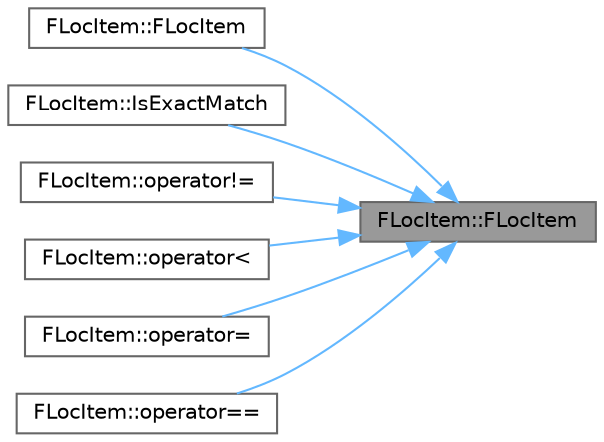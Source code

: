 digraph "FLocItem::FLocItem"
{
 // INTERACTIVE_SVG=YES
 // LATEX_PDF_SIZE
  bgcolor="transparent";
  edge [fontname=Helvetica,fontsize=10,labelfontname=Helvetica,labelfontsize=10];
  node [fontname=Helvetica,fontsize=10,shape=box,height=0.2,width=0.4];
  rankdir="RL";
  Node1 [id="Node000001",label="FLocItem::FLocItem",height=0.2,width=0.4,color="gray40", fillcolor="grey60", style="filled", fontcolor="black",tooltip=" "];
  Node1 -> Node2 [id="edge1_Node000001_Node000002",dir="back",color="steelblue1",style="solid",tooltip=" "];
  Node2 [id="Node000002",label="FLocItem::FLocItem",height=0.2,width=0.4,color="grey40", fillcolor="white", style="filled",URL="$d3/db2/structFLocItem.html#a9d03437fd0ad0753737e393bb937a6b0",tooltip="Copy ctor."];
  Node1 -> Node3 [id="edge2_Node000001_Node000003",dir="back",color="steelblue1",style="solid",tooltip=" "];
  Node3 [id="Node000003",label="FLocItem::IsExactMatch",height=0.2,width=0.4,color="grey40", fillcolor="white", style="filled",URL="$d3/db2/structFLocItem.html#a8643010ba58c8685700192702e6be810",tooltip="Similar functionality to == operator but ensures everything matches(ex."];
  Node1 -> Node4 [id="edge3_Node000001_Node000004",dir="back",color="steelblue1",style="solid",tooltip=" "];
  Node4 [id="Node000004",label="FLocItem::operator!=",height=0.2,width=0.4,color="grey40", fillcolor="white", style="filled",URL="$d3/db2/structFLocItem.html#ac530d3681014f81adca80605534f5825",tooltip=" "];
  Node1 -> Node5 [id="edge4_Node000001_Node000005",dir="back",color="steelblue1",style="solid",tooltip=" "];
  Node5 [id="Node000005",label="FLocItem::operator\<",height=0.2,width=0.4,color="grey40", fillcolor="white", style="filled",URL="$d3/db2/structFLocItem.html#a291debf658a8a23fa7ea0526513d5efd",tooltip=" "];
  Node1 -> Node6 [id="edge5_Node000001_Node000006",dir="back",color="steelblue1",style="solid",tooltip=" "];
  Node6 [id="Node000006",label="FLocItem::operator=",height=0.2,width=0.4,color="grey40", fillcolor="white", style="filled",URL="$d3/db2/structFLocItem.html#a62e1356323b2dd08aa0041c9fb1cfb96",tooltip=" "];
  Node1 -> Node7 [id="edge6_Node000001_Node000007",dir="back",color="steelblue1",style="solid",tooltip=" "];
  Node7 [id="Node000007",label="FLocItem::operator==",height=0.2,width=0.4,color="grey40", fillcolor="white", style="filled",URL="$d3/db2/structFLocItem.html#abcf6798336cc7a3f8c206e55e509d0be",tooltip=" "];
}
